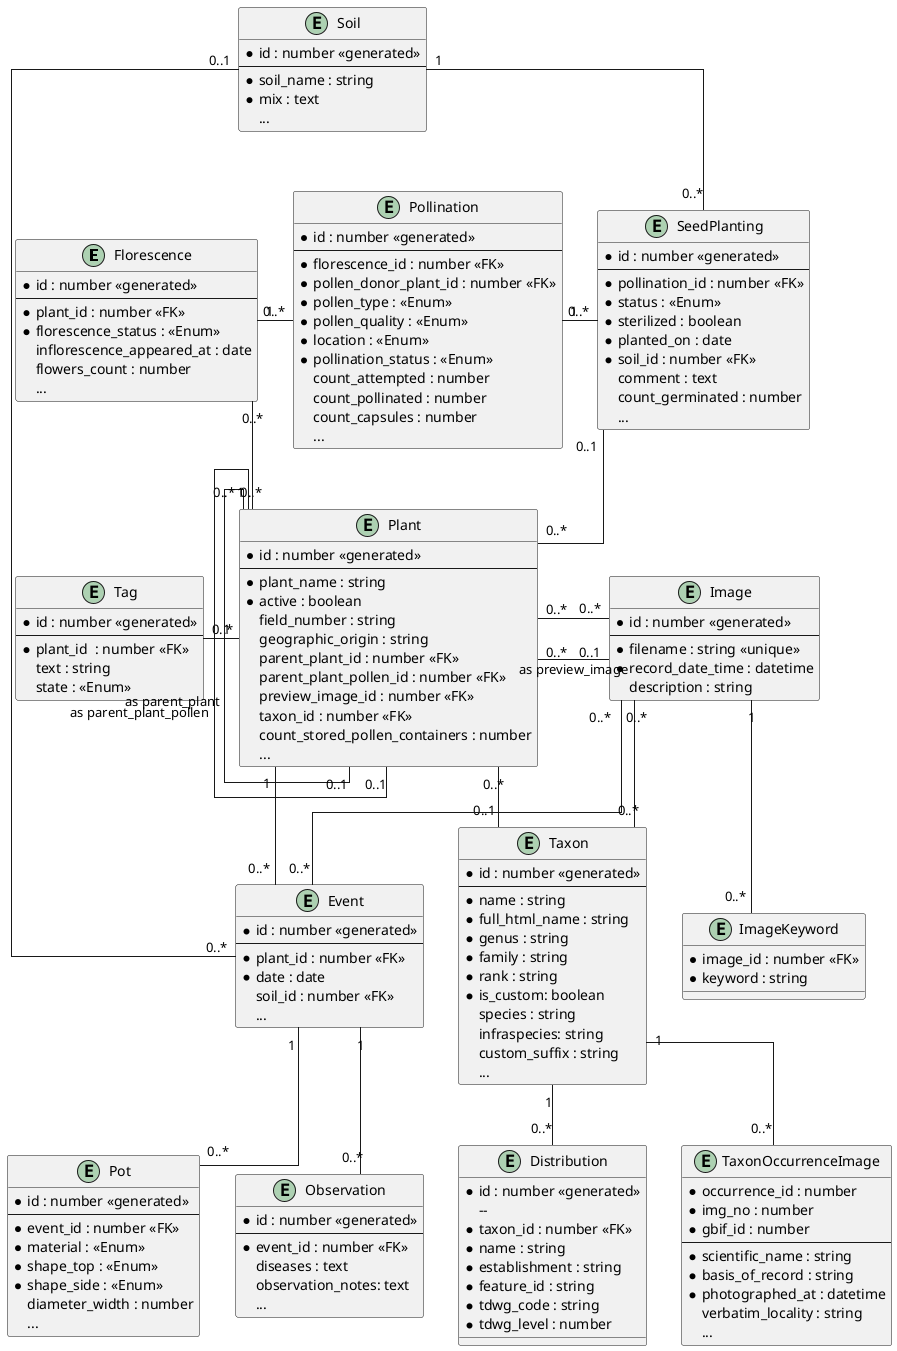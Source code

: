@startuml plants-entity-relationships
skinparam linetype ortho

entity "Florescence" as florescence {
  * id : number <<generated>>
  --
  * plant_id : number <<FK>>
  * florescence_status : <<Enum>>
  inflorescence_appeared_at : date
  flowers_count : number
  ...
}

entity "Pollination" as pollination {
  *id : number <<generated>>
  --
  * florescence_id : number <<FK>>
  * pollen_donor_plant_id : number <<FK>>
  * pollen_type : <<Enum>>
  * pollen_quality : <<Enum>>
  * location : <<Enum>>
  * pollination_status : <<Enum>>
  count_attempted : number
  count_pollinated : number
  count_capsules : number
  ...
}

entity "SeedPlanting" as seed_planting {
  * id : number <<generated>>
  --
  * pollination_id : number <<FK>>
  * status : <<Enum>>
  * sterilized : boolean
  * planted_on : date
  * soil_id : number <<FK>>
  comment : text
  count_germinated : number
  ...
}

entity "Soil" as soil {
  * id : number <<generated>>
  --
  * soil_name : string
  * mix : text
  ...
}

entity "Plant" as plant {
  * id : number <<generated>>
  --
  * plant_name : string
  * active : boolean
  field_number : string
  geographic_origin : string
  parent_plant_id : number <<FK>>
  parent_plant_pollen_id : number <<FK>>
  preview_image_id : number <<FK>>
  taxon_id : number <<FK>>
  count_stored_pollen_containers : number
  ...
}

entity "Event" as event {
  * id : number <<generated>>
  --
  * plant_id : number <<FK>>
  * date : date
  soil_id : number <<FK>>
  ...
  }

entity "Pot" as pot {
  * id : number <<generated>>
  --
  * event_id : number <<FK>>
  * material : <<Enum>>
  * shape_top : <<Enum>>
  * shape_side : <<Enum>>
  diameter_width : number
  ...
}

entity "Observation" as observation {
  * id : number <<generated>>
  --
  * event_id : number <<FK>>
  diseases : text
  observation_notes: text
  ...
}

entity "Taxon" as taxon {
  * id : number <<generated>>
  --
  * name : string
  * full_html_name : string
  * genus : string
  * family : string
  * rank : string
  * is_custom: boolean
  species : string
  infraspecies: string
  custom_suffix : string
  ...
}

entity "Distribution" as distribution{
  * id : number <<generated>>
    --
  * taxon_id : number <<FK>>
  * name : string
  * establishment : string
  * feature_id : string
  * tdwg_code : string
  * tdwg_level : number
}

entity "TaxonOccurrenceImage" as taxon_occurrence_image {
  * occurrence_id : number
  * img_no : number
  * gbif_id : number
  --
  * scientific_name : string
  * basis_of_record : string
  * photographed_at : datetime
  verbatim_locality : string
  ...
}

entity "Tag" as tag {
  * id : number <<generated>>
  --
  * plant_id  : number <<FK>>
  text : string
  state : <<Enum>>
}

entity "Image" as image {
    * id : number <<generated>>
    --
    * filename : string <<unique>>
    * record_date_time : datetime
    description : string
}

entity "ImageKeyword" as image_keyword {
    * image_id : number <<FK>>
    * keyword : string
}

florescence "1" -right- "0..*" pollination
pollination "1" -right- "0..*" seed_planting
seed_planting "0..1" -down- "0..*" plant
seed_planting "0..*" -up- "1" soil
plant "1" -left- "0..*" tag
plant "0..*" -- "0..1" plant : "as parent_plant"
plant "0..*" -- "0..1" plant : "as parent_plant_pollen"
florescence "0..*"--"1" plant
event "0..*" -up- "0..1" soil
event "0..*" -- "1" plant
event "1" -- "0..*" pot
event "1" -- "0..*" observation
plant "0..*" -down- "0..1" taxon
taxon "1" -- "0..*" distribution
taxon "1" -- "0..*" taxon_occurrence_image
image "1" -- "0..*" image_keyword
image "0..1" -left- "0..*" plant : "as preview_image"
image "0..*" -left- "0..*" plant
image "0..*" -- "0..*" event
image "0..*" -- "0..*" taxon
@enduml
